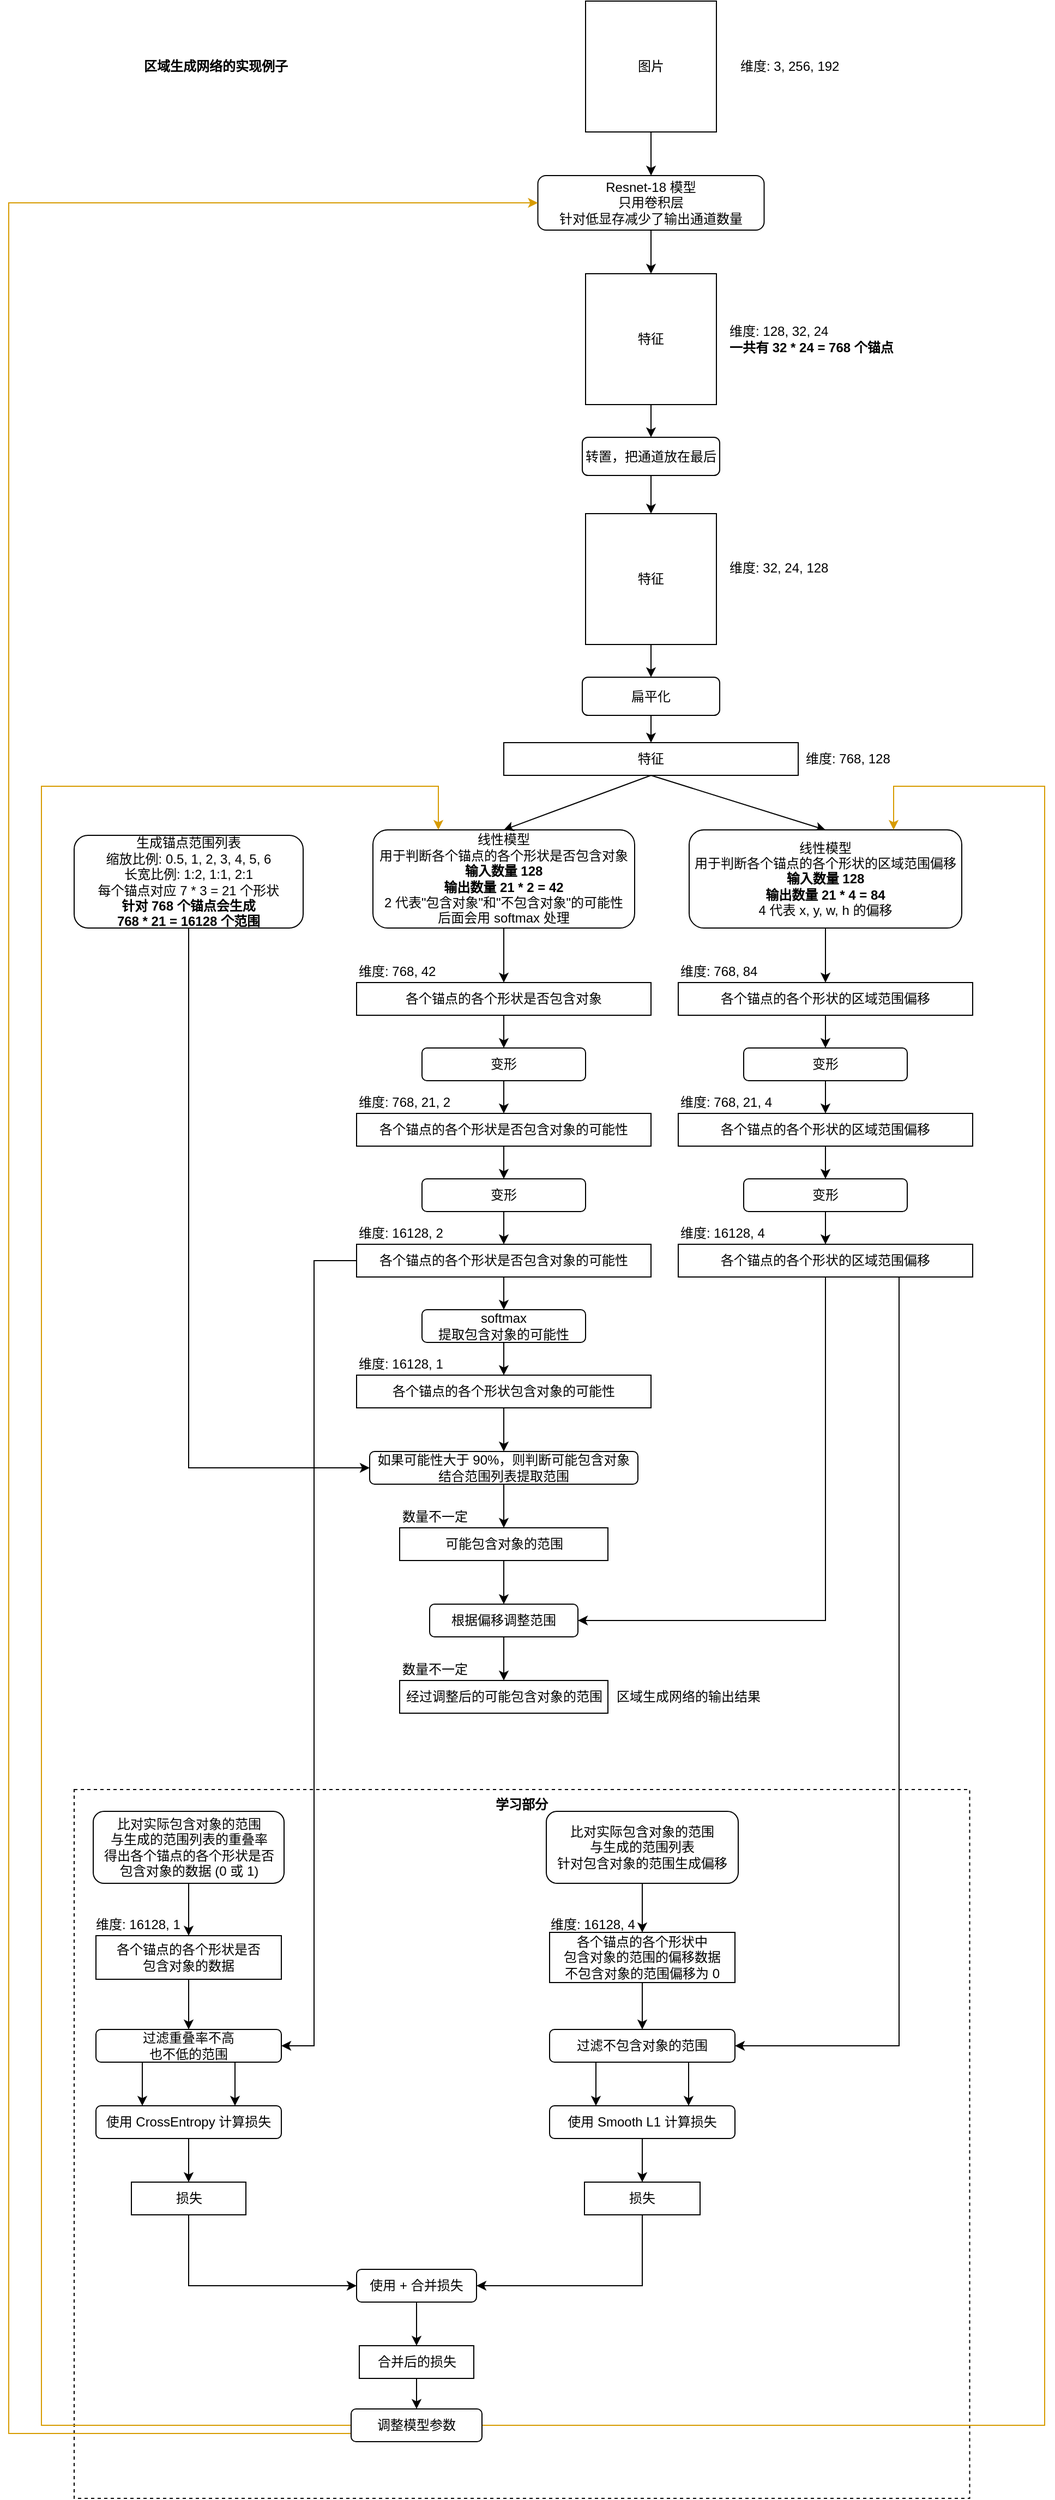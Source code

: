 <mxfile version="13.6.2" type="device"><diagram id="x1ojSCK7FG5JWZgKHI72" name="Page-1"><mxGraphModel dx="1745" dy="653" grid="1" gridSize="10" guides="1" tooltips="1" connect="1" arrows="1" fold="1" page="1" pageScale="1" pageWidth="827" pageHeight="1169" math="0" shadow="0"><root><mxCell id="0"/><mxCell id="1" parent="0"/><mxCell id="FKtg7yRltJ-KDCpmRgLH-103" value="&lt;span style=&quot;font-weight: 700&quot;&gt;学习部分&lt;/span&gt;" style="rounded=0;whiteSpace=wrap;html=1;align=center;fillColor=none;dashed=1;verticalAlign=top;" vertex="1" parent="1"><mxGeometry y="1740" width="821.25" height="650" as="geometry"/></mxCell><mxCell id="FKtg7yRltJ-KDCpmRgLH-3" style="edgeStyle=orthogonalEdgeStyle;rounded=0;orthogonalLoop=1;jettySize=auto;html=1;exitX=0.5;exitY=1;exitDx=0;exitDy=0;" edge="1" parent="1" source="FKtg7yRltJ-KDCpmRgLH-1" target="FKtg7yRltJ-KDCpmRgLH-2"><mxGeometry relative="1" as="geometry"/></mxCell><mxCell id="FKtg7yRltJ-KDCpmRgLH-1" value="图片" style="rounded=0;whiteSpace=wrap;html=1;" vertex="1" parent="1"><mxGeometry x="469" y="100" width="120" height="120" as="geometry"/></mxCell><mxCell id="FKtg7yRltJ-KDCpmRgLH-6" style="edgeStyle=orthogonalEdgeStyle;rounded=0;orthogonalLoop=1;jettySize=auto;html=1;exitX=0.5;exitY=1;exitDx=0;exitDy=0;entryX=0.5;entryY=0;entryDx=0;entryDy=0;" edge="1" parent="1" source="FKtg7yRltJ-KDCpmRgLH-2" target="FKtg7yRltJ-KDCpmRgLH-5"><mxGeometry relative="1" as="geometry"/></mxCell><mxCell id="FKtg7yRltJ-KDCpmRgLH-2" value="Resnet-18 模型&lt;br&gt;只用卷积层&lt;br&gt;针对低显存减少了输出通道数量" style="rounded=1;whiteSpace=wrap;html=1;align=center;" vertex="1" parent="1"><mxGeometry x="425.25" y="260" width="207.5" height="50" as="geometry"/></mxCell><mxCell id="FKtg7yRltJ-KDCpmRgLH-4" value="维度: 3, 256, 192" style="text;html=1;strokeColor=none;fillColor=none;align=left;verticalAlign=middle;whiteSpace=wrap;rounded=0;" vertex="1" parent="1"><mxGeometry x="609" y="150" width="140" height="20" as="geometry"/></mxCell><mxCell id="FKtg7yRltJ-KDCpmRgLH-14" style="edgeStyle=none;rounded=0;orthogonalLoop=1;jettySize=auto;html=1;exitX=0.5;exitY=1;exitDx=0;exitDy=0;entryX=0.5;entryY=0;entryDx=0;entryDy=0;" edge="1" parent="1" source="FKtg7yRltJ-KDCpmRgLH-5" target="FKtg7yRltJ-KDCpmRgLH-13"><mxGeometry relative="1" as="geometry"/></mxCell><mxCell id="FKtg7yRltJ-KDCpmRgLH-5" value="特征" style="rounded=0;whiteSpace=wrap;html=1;" vertex="1" parent="1"><mxGeometry x="469" y="350" width="120" height="120" as="geometry"/></mxCell><mxCell id="FKtg7yRltJ-KDCpmRgLH-7" value="维度: 128, 32, 24&lt;br&gt;&lt;b&gt;一共有 32 * 24 = 768 个锚点&lt;/b&gt;" style="text;html=1;strokeColor=none;fillColor=none;align=left;verticalAlign=middle;whiteSpace=wrap;rounded=0;" vertex="1" parent="1"><mxGeometry x="599" y="395" width="160" height="30" as="geometry"/></mxCell><mxCell id="FKtg7yRltJ-KDCpmRgLH-49" style="edgeStyle=none;rounded=0;orthogonalLoop=1;jettySize=auto;html=1;exitX=0.5;exitY=1;exitDx=0;exitDy=0;entryX=0;entryY=0.5;entryDx=0;entryDy=0;" edge="1" parent="1" source="FKtg7yRltJ-KDCpmRgLH-9" target="FKtg7yRltJ-KDCpmRgLH-47"><mxGeometry relative="1" as="geometry"><Array as="points"><mxPoint x="105" y="1445"/></Array></mxGeometry></mxCell><mxCell id="FKtg7yRltJ-KDCpmRgLH-9" value="生成锚点范围列表&lt;br&gt;缩放比例: 0.5, 1, 2, 3, 4, 5, 6&lt;br&gt;长宽比例: 1:2, 1:1, 2:1&lt;br&gt;每个锚点对应 7 * 3 = 21 个形状&lt;br&gt;&lt;b&gt;针对 768 个锚点会生成&lt;br&gt;768 * 21 = 16128 个范围&lt;/b&gt;" style="rounded=1;whiteSpace=wrap;html=1;align=center;" vertex="1" parent="1"><mxGeometry y="865" width="210" height="85" as="geometry"/></mxCell><mxCell id="FKtg7yRltJ-KDCpmRgLH-25" style="edgeStyle=none;rounded=0;orthogonalLoop=1;jettySize=auto;html=1;exitX=0.5;exitY=1;exitDx=0;exitDy=0;" edge="1" parent="1" source="FKtg7yRltJ-KDCpmRgLH-11" target="FKtg7yRltJ-KDCpmRgLH-24"><mxGeometry relative="1" as="geometry"/></mxCell><mxCell id="FKtg7yRltJ-KDCpmRgLH-11" value="线性模型&lt;br&gt;用于判断各个锚点的各个形状是否包含对象&lt;br&gt;&lt;b&gt;输入数量 128&lt;br&gt;输出数量 21 * 2 = 42&lt;br&gt;&lt;/b&gt;2 代表&quot;包含对象&quot;和&quot;不包含对象&quot;的可能性&lt;br&gt;后面会用 softmax 处理" style="rounded=1;whiteSpace=wrap;html=1;align=center;" vertex="1" parent="1"><mxGeometry x="274" y="860" width="240" height="90" as="geometry"/></mxCell><mxCell id="FKtg7yRltJ-KDCpmRgLH-16" style="edgeStyle=none;rounded=0;orthogonalLoop=1;jettySize=auto;html=1;exitX=0.5;exitY=1;exitDx=0;exitDy=0;" edge="1" parent="1" source="FKtg7yRltJ-KDCpmRgLH-13" target="FKtg7yRltJ-KDCpmRgLH-15"><mxGeometry relative="1" as="geometry"/></mxCell><mxCell id="FKtg7yRltJ-KDCpmRgLH-13" value="转置，把通道放在最后" style="rounded=1;whiteSpace=wrap;html=1;align=center;" vertex="1" parent="1"><mxGeometry x="466" y="500" width="126" height="35" as="geometry"/></mxCell><mxCell id="FKtg7yRltJ-KDCpmRgLH-19" style="edgeStyle=none;rounded=0;orthogonalLoop=1;jettySize=auto;html=1;exitX=0.5;exitY=1;exitDx=0;exitDy=0;entryX=0.5;entryY=0;entryDx=0;entryDy=0;" edge="1" parent="1" source="FKtg7yRltJ-KDCpmRgLH-15" target="FKtg7yRltJ-KDCpmRgLH-18"><mxGeometry relative="1" as="geometry"/></mxCell><mxCell id="FKtg7yRltJ-KDCpmRgLH-15" value="特征" style="rounded=0;whiteSpace=wrap;html=1;" vertex="1" parent="1"><mxGeometry x="469" y="570" width="120" height="120" as="geometry"/></mxCell><mxCell id="FKtg7yRltJ-KDCpmRgLH-17" value="维度: 32, 24, 128" style="text;html=1;strokeColor=none;fillColor=none;align=left;verticalAlign=middle;whiteSpace=wrap;rounded=0;" vertex="1" parent="1"><mxGeometry x="599" y="605" width="140" height="30" as="geometry"/></mxCell><mxCell id="FKtg7yRltJ-KDCpmRgLH-21" style="edgeStyle=none;rounded=0;orthogonalLoop=1;jettySize=auto;html=1;exitX=0.5;exitY=1;exitDx=0;exitDy=0;entryX=0.5;entryY=0;entryDx=0;entryDy=0;" edge="1" parent="1" source="FKtg7yRltJ-KDCpmRgLH-18" target="FKtg7yRltJ-KDCpmRgLH-20"><mxGeometry relative="1" as="geometry"/></mxCell><mxCell id="FKtg7yRltJ-KDCpmRgLH-18" value="扁平化" style="rounded=1;whiteSpace=wrap;html=1;align=center;" vertex="1" parent="1"><mxGeometry x="466" y="720" width="126" height="35" as="geometry"/></mxCell><mxCell id="FKtg7yRltJ-KDCpmRgLH-23" style="edgeStyle=none;rounded=0;orthogonalLoop=1;jettySize=auto;html=1;exitX=0.5;exitY=1;exitDx=0;exitDy=0;entryX=0.5;entryY=0;entryDx=0;entryDy=0;" edge="1" parent="1" source="FKtg7yRltJ-KDCpmRgLH-20" target="FKtg7yRltJ-KDCpmRgLH-11"><mxGeometry relative="1" as="geometry"/></mxCell><mxCell id="FKtg7yRltJ-KDCpmRgLH-28" style="edgeStyle=none;rounded=0;orthogonalLoop=1;jettySize=auto;html=1;exitX=0.5;exitY=1;exitDx=0;exitDy=0;entryX=0.5;entryY=0;entryDx=0;entryDy=0;" edge="1" parent="1" source="FKtg7yRltJ-KDCpmRgLH-20" target="FKtg7yRltJ-KDCpmRgLH-27"><mxGeometry relative="1" as="geometry"/></mxCell><mxCell id="FKtg7yRltJ-KDCpmRgLH-20" value="特征" style="rounded=0;whiteSpace=wrap;html=1;" vertex="1" parent="1"><mxGeometry x="394" y="780" width="270" height="30" as="geometry"/></mxCell><mxCell id="FKtg7yRltJ-KDCpmRgLH-22" value="维度: 768, 128" style="text;html=1;strokeColor=none;fillColor=none;align=left;verticalAlign=middle;whiteSpace=wrap;rounded=0;" vertex="1" parent="1"><mxGeometry x="669" y="780" width="140" height="30" as="geometry"/></mxCell><mxCell id="FKtg7yRltJ-KDCpmRgLH-33" style="edgeStyle=none;rounded=0;orthogonalLoop=1;jettySize=auto;html=1;exitX=0.5;exitY=1;exitDx=0;exitDy=0;" edge="1" parent="1" source="FKtg7yRltJ-KDCpmRgLH-24" target="FKtg7yRltJ-KDCpmRgLH-32"><mxGeometry relative="1" as="geometry"/></mxCell><mxCell id="FKtg7yRltJ-KDCpmRgLH-24" value="各个锚点的各个形状是否包含对象" style="rounded=0;whiteSpace=wrap;html=1;" vertex="1" parent="1"><mxGeometry x="259" y="1000" width="270" height="30" as="geometry"/></mxCell><mxCell id="FKtg7yRltJ-KDCpmRgLH-26" value="维度: 768, 42" style="text;html=1;strokeColor=none;fillColor=none;align=left;verticalAlign=middle;whiteSpace=wrap;rounded=0;" vertex="1" parent="1"><mxGeometry x="259" y="980" width="140" height="20" as="geometry"/></mxCell><mxCell id="FKtg7yRltJ-KDCpmRgLH-30" style="edgeStyle=none;rounded=0;orthogonalLoop=1;jettySize=auto;html=1;exitX=0.5;exitY=1;exitDx=0;exitDy=0;" edge="1" parent="1" source="FKtg7yRltJ-KDCpmRgLH-27" target="FKtg7yRltJ-KDCpmRgLH-29"><mxGeometry relative="1" as="geometry"/></mxCell><mxCell id="FKtg7yRltJ-KDCpmRgLH-27" value="线性模型&lt;br&gt;用于判断各个锚点的各个形状的区域范围偏移&lt;br&gt;&lt;b&gt;输入数量 128&lt;br&gt;输出数量 21 * 4 = 84&lt;br&gt;&lt;/b&gt;4 代表 x, y, w, h 的偏移" style="rounded=1;whiteSpace=wrap;html=1;align=center;" vertex="1" parent="1"><mxGeometry x="564" y="860" width="250" height="90" as="geometry"/></mxCell><mxCell id="FKtg7yRltJ-KDCpmRgLH-106" style="edgeStyle=orthogonalEdgeStyle;rounded=0;orthogonalLoop=1;jettySize=auto;html=1;exitX=0.5;exitY=1;exitDx=0;exitDy=0;" edge="1" parent="1" source="FKtg7yRltJ-KDCpmRgLH-29" target="FKtg7yRltJ-KDCpmRgLH-105"><mxGeometry relative="1" as="geometry"/></mxCell><mxCell id="FKtg7yRltJ-KDCpmRgLH-29" value="各个锚点的各个形状的区域范围偏移" style="rounded=0;whiteSpace=wrap;html=1;" vertex="1" parent="1"><mxGeometry x="554" y="1000" width="270" height="30" as="geometry"/></mxCell><mxCell id="FKtg7yRltJ-KDCpmRgLH-31" value="维度: 768, 84" style="text;html=1;strokeColor=none;fillColor=none;align=left;verticalAlign=middle;whiteSpace=wrap;rounded=0;" vertex="1" parent="1"><mxGeometry x="554" y="980" width="140" height="20" as="geometry"/></mxCell><mxCell id="FKtg7yRltJ-KDCpmRgLH-35" style="edgeStyle=none;rounded=0;orthogonalLoop=1;jettySize=auto;html=1;exitX=0.5;exitY=1;exitDx=0;exitDy=0;" edge="1" parent="1" source="FKtg7yRltJ-KDCpmRgLH-32" target="FKtg7yRltJ-KDCpmRgLH-34"><mxGeometry relative="1" as="geometry"/></mxCell><mxCell id="FKtg7yRltJ-KDCpmRgLH-32" value="变形" style="rounded=1;whiteSpace=wrap;html=1;align=center;" vertex="1" parent="1"><mxGeometry x="319" y="1060" width="150" height="30" as="geometry"/></mxCell><mxCell id="FKtg7yRltJ-KDCpmRgLH-34" value="各个锚点的各个形状是否包含对象的可能性" style="rounded=0;whiteSpace=wrap;html=1;" vertex="1" parent="1"><mxGeometry x="259" y="1120" width="270" height="30" as="geometry"/></mxCell><mxCell id="FKtg7yRltJ-KDCpmRgLH-36" value="维度: 768, 21, 2" style="text;html=1;strokeColor=none;fillColor=none;align=left;verticalAlign=middle;whiteSpace=wrap;rounded=0;" vertex="1" parent="1"><mxGeometry x="259" y="1100" width="140" height="20" as="geometry"/></mxCell><mxCell id="FKtg7yRltJ-KDCpmRgLH-37" style="edgeStyle=none;rounded=0;orthogonalLoop=1;jettySize=auto;html=1;exitX=0.5;exitY=1;exitDx=0;exitDy=0;" edge="1" parent="1" target="FKtg7yRltJ-KDCpmRgLH-39"><mxGeometry relative="1" as="geometry"><mxPoint x="394" y="1150" as="sourcePoint"/></mxGeometry></mxCell><mxCell id="FKtg7yRltJ-KDCpmRgLH-38" style="edgeStyle=none;rounded=0;orthogonalLoop=1;jettySize=auto;html=1;exitX=0.5;exitY=1;exitDx=0;exitDy=0;" edge="1" parent="1" source="FKtg7yRltJ-KDCpmRgLH-39" target="FKtg7yRltJ-KDCpmRgLH-40"><mxGeometry relative="1" as="geometry"/></mxCell><mxCell id="FKtg7yRltJ-KDCpmRgLH-39" value="变形" style="rounded=1;whiteSpace=wrap;html=1;align=center;" vertex="1" parent="1"><mxGeometry x="319" y="1180" width="150" height="30" as="geometry"/></mxCell><mxCell id="FKtg7yRltJ-KDCpmRgLH-43" style="edgeStyle=none;rounded=0;orthogonalLoop=1;jettySize=auto;html=1;exitX=0.5;exitY=1;exitDx=0;exitDy=0;" edge="1" parent="1" source="FKtg7yRltJ-KDCpmRgLH-40" target="FKtg7yRltJ-KDCpmRgLH-42"><mxGeometry relative="1" as="geometry"/></mxCell><mxCell id="FKtg7yRltJ-KDCpmRgLH-67" style="edgeStyle=none;rounded=0;orthogonalLoop=1;jettySize=auto;html=1;exitX=0;exitY=0.5;exitDx=0;exitDy=0;entryX=1;entryY=0.5;entryDx=0;entryDy=0;" edge="1" parent="1" source="FKtg7yRltJ-KDCpmRgLH-40" target="FKtg7yRltJ-KDCpmRgLH-81"><mxGeometry relative="1" as="geometry"><Array as="points"><mxPoint x="220" y="1255"/><mxPoint x="220" y="1975"/></Array></mxGeometry></mxCell><mxCell id="FKtg7yRltJ-KDCpmRgLH-40" value="各个锚点的各个形状是否包含对象的可能性" style="rounded=0;whiteSpace=wrap;html=1;" vertex="1" parent="1"><mxGeometry x="259" y="1240" width="270" height="30" as="geometry"/></mxCell><mxCell id="FKtg7yRltJ-KDCpmRgLH-41" value="维度: 16128, 2" style="text;html=1;strokeColor=none;fillColor=none;align=left;verticalAlign=middle;whiteSpace=wrap;rounded=0;" vertex="1" parent="1"><mxGeometry x="259" y="1220" width="140" height="20" as="geometry"/></mxCell><mxCell id="FKtg7yRltJ-KDCpmRgLH-45" style="edgeStyle=none;rounded=0;orthogonalLoop=1;jettySize=auto;html=1;exitX=0.5;exitY=1;exitDx=0;exitDy=0;" edge="1" parent="1" source="FKtg7yRltJ-KDCpmRgLH-42" target="FKtg7yRltJ-KDCpmRgLH-44"><mxGeometry relative="1" as="geometry"/></mxCell><mxCell id="FKtg7yRltJ-KDCpmRgLH-42" value="softmax&lt;br&gt;提取包含对象的可能性" style="rounded=1;whiteSpace=wrap;html=1;align=center;" vertex="1" parent="1"><mxGeometry x="319" y="1300" width="150" height="30" as="geometry"/></mxCell><mxCell id="FKtg7yRltJ-KDCpmRgLH-48" style="edgeStyle=none;rounded=0;orthogonalLoop=1;jettySize=auto;html=1;exitX=0.5;exitY=1;exitDx=0;exitDy=0;" edge="1" parent="1" source="FKtg7yRltJ-KDCpmRgLH-44" target="FKtg7yRltJ-KDCpmRgLH-47"><mxGeometry relative="1" as="geometry"/></mxCell><mxCell id="FKtg7yRltJ-KDCpmRgLH-44" value="各个锚点的各个形状包含对象的可能性" style="rounded=0;whiteSpace=wrap;html=1;" vertex="1" parent="1"><mxGeometry x="259" y="1360" width="270" height="30" as="geometry"/></mxCell><mxCell id="FKtg7yRltJ-KDCpmRgLH-46" value="维度: 16128, 1" style="text;html=1;strokeColor=none;fillColor=none;align=left;verticalAlign=middle;whiteSpace=wrap;rounded=0;" vertex="1" parent="1"><mxGeometry x="259" y="1340" width="140" height="20" as="geometry"/></mxCell><mxCell id="FKtg7yRltJ-KDCpmRgLH-52" style="edgeStyle=none;rounded=0;orthogonalLoop=1;jettySize=auto;html=1;exitX=0.5;exitY=1;exitDx=0;exitDy=0;" edge="1" parent="1" source="FKtg7yRltJ-KDCpmRgLH-47" target="FKtg7yRltJ-KDCpmRgLH-50"><mxGeometry relative="1" as="geometry"/></mxCell><mxCell id="FKtg7yRltJ-KDCpmRgLH-47" value="如果可能性大于 90%，则判断可能包含对象&lt;br&gt;结合范围列表提取范围" style="rounded=1;whiteSpace=wrap;html=1;align=center;" vertex="1" parent="1"><mxGeometry x="271" y="1430" width="246" height="30" as="geometry"/></mxCell><mxCell id="FKtg7yRltJ-KDCpmRgLH-56" style="edgeStyle=none;rounded=0;orthogonalLoop=1;jettySize=auto;html=1;exitX=0.5;exitY=1;exitDx=0;exitDy=0;entryX=0.5;entryY=0;entryDx=0;entryDy=0;" edge="1" parent="1" source="FKtg7yRltJ-KDCpmRgLH-50" target="FKtg7yRltJ-KDCpmRgLH-54"><mxGeometry relative="1" as="geometry"/></mxCell><mxCell id="FKtg7yRltJ-KDCpmRgLH-50" value="可能包含对象的范围" style="rounded=0;whiteSpace=wrap;html=1;" vertex="1" parent="1"><mxGeometry x="298.5" y="1500" width="191" height="30" as="geometry"/></mxCell><mxCell id="FKtg7yRltJ-KDCpmRgLH-51" value="数量不一定" style="text;html=1;strokeColor=none;fillColor=none;align=left;verticalAlign=middle;whiteSpace=wrap;rounded=0;" vertex="1" parent="1"><mxGeometry x="298.5" y="1480" width="71.5" height="20" as="geometry"/></mxCell><mxCell id="FKtg7yRltJ-KDCpmRgLH-53" value="区域生成网络的实现例子" style="text;html=1;strokeColor=none;fillColor=none;align=center;verticalAlign=middle;whiteSpace=wrap;rounded=0;fontStyle=1" vertex="1" parent="1"><mxGeometry x="60" y="150" width="140" height="20" as="geometry"/></mxCell><mxCell id="FKtg7yRltJ-KDCpmRgLH-59" style="edgeStyle=none;rounded=0;orthogonalLoop=1;jettySize=auto;html=1;exitX=0.5;exitY=1;exitDx=0;exitDy=0;" edge="1" parent="1" source="FKtg7yRltJ-KDCpmRgLH-54" target="FKtg7yRltJ-KDCpmRgLH-58"><mxGeometry relative="1" as="geometry"/></mxCell><mxCell id="FKtg7yRltJ-KDCpmRgLH-54" value="根据偏移调整范围" style="rounded=1;whiteSpace=wrap;html=1;align=center;" vertex="1" parent="1"><mxGeometry x="326" y="1570" width="136" height="30" as="geometry"/></mxCell><mxCell id="FKtg7yRltJ-KDCpmRgLH-58" value="经过调整后的可能包含对象的范围" style="rounded=0;whiteSpace=wrap;html=1;" vertex="1" parent="1"><mxGeometry x="298.5" y="1640" width="191" height="30" as="geometry"/></mxCell><mxCell id="FKtg7yRltJ-KDCpmRgLH-62" style="edgeStyle=none;rounded=0;orthogonalLoop=1;jettySize=auto;html=1;exitX=0.5;exitY=1;exitDx=0;exitDy=0;entryX=0.5;entryY=0;entryDx=0;entryDy=0;" edge="1" parent="1" source="FKtg7yRltJ-KDCpmRgLH-60" target="FKtg7yRltJ-KDCpmRgLH-61"><mxGeometry relative="1" as="geometry"/></mxCell><mxCell id="FKtg7yRltJ-KDCpmRgLH-60" value="比对实际包含对象的范围&lt;br&gt;与生成的范围列表的重叠率&lt;br&gt;得出各个锚点的各个形状是否&lt;br&gt;包含对象的数据 (0 或 1)" style="rounded=1;whiteSpace=wrap;html=1;align=center;" vertex="1" parent="1"><mxGeometry x="17.5" y="1760" width="175" height="66" as="geometry"/></mxCell><mxCell id="FKtg7yRltJ-KDCpmRgLH-82" style="edgeStyle=none;rounded=0;orthogonalLoop=1;jettySize=auto;html=1;exitX=0.5;exitY=1;exitDx=0;exitDy=0;" edge="1" parent="1" source="FKtg7yRltJ-KDCpmRgLH-61" target="FKtg7yRltJ-KDCpmRgLH-81"><mxGeometry relative="1" as="geometry"/></mxCell><mxCell id="FKtg7yRltJ-KDCpmRgLH-61" value="&lt;span&gt;各个锚点的各个形状是否&lt;/span&gt;&lt;br&gt;&lt;span&gt;包含对象的数据&lt;/span&gt;" style="rounded=0;whiteSpace=wrap;html=1;align=center;" vertex="1" parent="1"><mxGeometry x="20" y="1874" width="170" height="40" as="geometry"/></mxCell><mxCell id="FKtg7yRltJ-KDCpmRgLH-63" value="维度: 16128, 1" style="text;html=1;strokeColor=none;fillColor=none;align=left;verticalAlign=middle;whiteSpace=wrap;rounded=0;" vertex="1" parent="1"><mxGeometry x="17.5" y="1854" width="82.5" height="20" as="geometry"/></mxCell><mxCell id="FKtg7yRltJ-KDCpmRgLH-70" style="edgeStyle=none;rounded=0;orthogonalLoop=1;jettySize=auto;html=1;exitX=0.5;exitY=1;exitDx=0;exitDy=0;entryX=0.5;entryY=0;entryDx=0;entryDy=0;" edge="1" parent="1" source="FKtg7yRltJ-KDCpmRgLH-65" target="FKtg7yRltJ-KDCpmRgLH-69"><mxGeometry relative="1" as="geometry"/></mxCell><mxCell id="FKtg7yRltJ-KDCpmRgLH-65" value="使用 CrossEntropy 计算损失" style="rounded=1;whiteSpace=wrap;html=1;align=center;" vertex="1" parent="1"><mxGeometry x="20" y="2030" width="170" height="30" as="geometry"/></mxCell><mxCell id="FKtg7yRltJ-KDCpmRgLH-93" style="edgeStyle=none;rounded=0;orthogonalLoop=1;jettySize=auto;html=1;exitX=0.5;exitY=1;exitDx=0;exitDy=0;entryX=0;entryY=0.5;entryDx=0;entryDy=0;" edge="1" parent="1" source="FKtg7yRltJ-KDCpmRgLH-69" target="FKtg7yRltJ-KDCpmRgLH-92"><mxGeometry relative="1" as="geometry"><Array as="points"><mxPoint x="105" y="2195"/></Array></mxGeometry></mxCell><mxCell id="FKtg7yRltJ-KDCpmRgLH-69" value="损失" style="rounded=0;whiteSpace=wrap;html=1;align=center;" vertex="1" parent="1"><mxGeometry x="52.5" y="2100" width="105" height="30" as="geometry"/></mxCell><mxCell id="FKtg7yRltJ-KDCpmRgLH-72" value="数量不一定" style="text;html=1;strokeColor=none;fillColor=none;align=left;verticalAlign=middle;whiteSpace=wrap;rounded=0;" vertex="1" parent="1"><mxGeometry x="298.5" y="1620" width="71.5" height="20" as="geometry"/></mxCell><mxCell id="FKtg7yRltJ-KDCpmRgLH-77" style="edgeStyle=none;rounded=0;orthogonalLoop=1;jettySize=auto;html=1;exitX=0.5;exitY=1;exitDx=0;exitDy=0;" edge="1" parent="1" source="FKtg7yRltJ-KDCpmRgLH-74" target="FKtg7yRltJ-KDCpmRgLH-75"><mxGeometry relative="1" as="geometry"/></mxCell><mxCell id="FKtg7yRltJ-KDCpmRgLH-74" value="比对实际包含对象的范围&lt;br&gt;与生成的范围列表&lt;br&gt;针对包含对象的范围生成偏移" style="rounded=1;whiteSpace=wrap;html=1;align=center;" vertex="1" parent="1"><mxGeometry x="433" y="1760" width="176" height="66" as="geometry"/></mxCell><mxCell id="FKtg7yRltJ-KDCpmRgLH-85" style="edgeStyle=none;rounded=0;orthogonalLoop=1;jettySize=auto;html=1;exitX=0.5;exitY=1;exitDx=0;exitDy=0;entryX=0.5;entryY=0;entryDx=0;entryDy=0;" edge="1" parent="1" source="FKtg7yRltJ-KDCpmRgLH-75" target="FKtg7yRltJ-KDCpmRgLH-84"><mxGeometry relative="1" as="geometry"/></mxCell><mxCell id="FKtg7yRltJ-KDCpmRgLH-75" value="&lt;span&gt;各个锚点的各个形状中&lt;br&gt;包含对象的范围的偏移数据&lt;br&gt;不包含对象的范围偏移为 0&lt;br&gt;&lt;/span&gt;" style="rounded=0;whiteSpace=wrap;html=1;align=center;" vertex="1" parent="1"><mxGeometry x="436" y="1871" width="170" height="46" as="geometry"/></mxCell><mxCell id="FKtg7yRltJ-KDCpmRgLH-76" style="edgeStyle=none;rounded=0;orthogonalLoop=1;jettySize=auto;html=1;entryX=0.5;entryY=0;entryDx=0;entryDy=0;" edge="1" parent="1" source="FKtg7yRltJ-KDCpmRgLH-75" target="FKtg7yRltJ-KDCpmRgLH-75"><mxGeometry relative="1" as="geometry"/></mxCell><mxCell id="FKtg7yRltJ-KDCpmRgLH-79" value="维度: 16128, 4" style="text;html=1;strokeColor=none;fillColor=none;align=left;verticalAlign=middle;whiteSpace=wrap;rounded=0;" vertex="1" parent="1"><mxGeometry x="434.5" y="1854" width="82.5" height="20" as="geometry"/></mxCell><mxCell id="FKtg7yRltJ-KDCpmRgLH-83" style="edgeStyle=none;rounded=0;orthogonalLoop=1;jettySize=auto;html=1;exitX=0.25;exitY=1;exitDx=0;exitDy=0;entryX=0.25;entryY=0;entryDx=0;entryDy=0;" edge="1" parent="1" source="FKtg7yRltJ-KDCpmRgLH-81" target="FKtg7yRltJ-KDCpmRgLH-65"><mxGeometry relative="1" as="geometry"/></mxCell><mxCell id="FKtg7yRltJ-KDCpmRgLH-119" style="rounded=0;orthogonalLoop=1;jettySize=auto;html=1;exitX=0.75;exitY=1;exitDx=0;exitDy=0;entryX=0.75;entryY=0;entryDx=0;entryDy=0;" edge="1" parent="1" source="FKtg7yRltJ-KDCpmRgLH-81" target="FKtg7yRltJ-KDCpmRgLH-65"><mxGeometry relative="1" as="geometry"/></mxCell><mxCell id="FKtg7yRltJ-KDCpmRgLH-81" value="过滤重叠率不高&lt;br&gt;也不低的范围" style="rounded=1;whiteSpace=wrap;html=1;align=center;" vertex="1" parent="1"><mxGeometry x="20" y="1960" width="170" height="30" as="geometry"/></mxCell><mxCell id="FKtg7yRltJ-KDCpmRgLH-88" style="edgeStyle=none;rounded=0;orthogonalLoop=1;jettySize=auto;html=1;exitX=0.25;exitY=1;exitDx=0;exitDy=0;entryX=0.25;entryY=0;entryDx=0;entryDy=0;" edge="1" parent="1" source="FKtg7yRltJ-KDCpmRgLH-84" target="FKtg7yRltJ-KDCpmRgLH-87"><mxGeometry relative="1" as="geometry"/></mxCell><mxCell id="FKtg7yRltJ-KDCpmRgLH-120" style="edgeStyle=none;rounded=0;orthogonalLoop=1;jettySize=auto;html=1;exitX=0.75;exitY=1;exitDx=0;exitDy=0;entryX=0.75;entryY=0;entryDx=0;entryDy=0;" edge="1" parent="1" source="FKtg7yRltJ-KDCpmRgLH-84" target="FKtg7yRltJ-KDCpmRgLH-87"><mxGeometry relative="1" as="geometry"/></mxCell><mxCell id="FKtg7yRltJ-KDCpmRgLH-84" value="过滤不包含对象的范围" style="rounded=1;whiteSpace=wrap;html=1;align=center;" vertex="1" parent="1"><mxGeometry x="436" y="1960" width="170" height="30" as="geometry"/></mxCell><mxCell id="FKtg7yRltJ-KDCpmRgLH-90" style="edgeStyle=none;rounded=0;orthogonalLoop=1;jettySize=auto;html=1;exitX=0.5;exitY=1;exitDx=0;exitDy=0;" edge="1" parent="1" source="FKtg7yRltJ-KDCpmRgLH-87" target="FKtg7yRltJ-KDCpmRgLH-89"><mxGeometry relative="1" as="geometry"/></mxCell><mxCell id="FKtg7yRltJ-KDCpmRgLH-87" value="使用 Smooth L1 计算损失" style="rounded=1;whiteSpace=wrap;html=1;align=center;" vertex="1" parent="1"><mxGeometry x="436" y="2030" width="170" height="30" as="geometry"/></mxCell><mxCell id="FKtg7yRltJ-KDCpmRgLH-94" style="edgeStyle=none;rounded=0;orthogonalLoop=1;jettySize=auto;html=1;exitX=0.5;exitY=1;exitDx=0;exitDy=0;entryX=1;entryY=0.5;entryDx=0;entryDy=0;" edge="1" parent="1" source="FKtg7yRltJ-KDCpmRgLH-89" target="FKtg7yRltJ-KDCpmRgLH-92"><mxGeometry relative="1" as="geometry"><Array as="points"><mxPoint x="521" y="2195"/></Array></mxGeometry></mxCell><mxCell id="FKtg7yRltJ-KDCpmRgLH-89" value="损失" style="rounded=0;whiteSpace=wrap;html=1;align=center;" vertex="1" parent="1"><mxGeometry x="468" y="2100" width="106" height="30" as="geometry"/></mxCell><mxCell id="FKtg7yRltJ-KDCpmRgLH-96" style="edgeStyle=none;rounded=0;orthogonalLoop=1;jettySize=auto;html=1;exitX=0.5;exitY=1;exitDx=0;exitDy=0;" edge="1" parent="1" source="FKtg7yRltJ-KDCpmRgLH-92" target="FKtg7yRltJ-KDCpmRgLH-95"><mxGeometry relative="1" as="geometry"/></mxCell><mxCell id="FKtg7yRltJ-KDCpmRgLH-92" value="使用 + 合并损失" style="rounded=1;whiteSpace=wrap;html=1;align=center;" vertex="1" parent="1"><mxGeometry x="259" y="2180" width="110" height="30" as="geometry"/></mxCell><mxCell id="FKtg7yRltJ-KDCpmRgLH-98" style="edgeStyle=none;rounded=0;orthogonalLoop=1;jettySize=auto;html=1;exitX=0.5;exitY=1;exitDx=0;exitDy=0;" edge="1" parent="1" source="FKtg7yRltJ-KDCpmRgLH-95" target="FKtg7yRltJ-KDCpmRgLH-97"><mxGeometry relative="1" as="geometry"/></mxCell><mxCell id="FKtg7yRltJ-KDCpmRgLH-95" value="合并后的损失" style="rounded=0;whiteSpace=wrap;html=1;align=center;" vertex="1" parent="1"><mxGeometry x="261.5" y="2250" width="105" height="30" as="geometry"/></mxCell><mxCell id="FKtg7yRltJ-KDCpmRgLH-99" style="edgeStyle=orthogonalEdgeStyle;rounded=0;orthogonalLoop=1;jettySize=auto;html=1;exitX=0;exitY=0.5;exitDx=0;exitDy=0;entryX=0.25;entryY=0;entryDx=0;entryDy=0;fillColor=#ffe6cc;strokeColor=#d79b00;" edge="1" parent="1" source="FKtg7yRltJ-KDCpmRgLH-97" target="FKtg7yRltJ-KDCpmRgLH-11"><mxGeometry relative="1" as="geometry"><Array as="points"><mxPoint x="-30" y="2323"/><mxPoint x="-30" y="820"/><mxPoint x="334" y="820"/></Array></mxGeometry></mxCell><mxCell id="FKtg7yRltJ-KDCpmRgLH-100" style="edgeStyle=orthogonalEdgeStyle;rounded=0;orthogonalLoop=1;jettySize=auto;html=1;exitX=1;exitY=0.5;exitDx=0;exitDy=0;entryX=0.75;entryY=0;entryDx=0;entryDy=0;fillColor=#ffe6cc;strokeColor=#d79b00;" edge="1" parent="1" source="FKtg7yRltJ-KDCpmRgLH-97" target="FKtg7yRltJ-KDCpmRgLH-27"><mxGeometry relative="1" as="geometry"><Array as="points"><mxPoint x="890" y="2323"/><mxPoint x="890" y="820"/><mxPoint x="752" y="820"/></Array></mxGeometry></mxCell><mxCell id="FKtg7yRltJ-KDCpmRgLH-102" style="edgeStyle=orthogonalEdgeStyle;rounded=0;orthogonalLoop=1;jettySize=auto;html=1;exitX=0;exitY=0.75;exitDx=0;exitDy=0;entryX=0;entryY=0.5;entryDx=0;entryDy=0;fillColor=#ffe6cc;strokeColor=#d79b00;" edge="1" parent="1" source="FKtg7yRltJ-KDCpmRgLH-97" target="FKtg7yRltJ-KDCpmRgLH-2"><mxGeometry relative="1" as="geometry"><Array as="points"><mxPoint x="-60" y="2331"/><mxPoint x="-60" y="285"/></Array></mxGeometry></mxCell><mxCell id="FKtg7yRltJ-KDCpmRgLH-97" value="调整模型参数" style="rounded=1;whiteSpace=wrap;html=1;align=center;" vertex="1" parent="1"><mxGeometry x="254" y="2308" width="120" height="30" as="geometry"/></mxCell><mxCell id="FKtg7yRltJ-KDCpmRgLH-108" style="edgeStyle=orthogonalEdgeStyle;rounded=0;orthogonalLoop=1;jettySize=auto;html=1;exitX=0.5;exitY=1;exitDx=0;exitDy=0;" edge="1" parent="1" source="FKtg7yRltJ-KDCpmRgLH-105" target="FKtg7yRltJ-KDCpmRgLH-107"><mxGeometry relative="1" as="geometry"/></mxCell><mxCell id="FKtg7yRltJ-KDCpmRgLH-105" value="变形" style="rounded=1;whiteSpace=wrap;html=1;align=center;" vertex="1" parent="1"><mxGeometry x="614" y="1060" width="150" height="30" as="geometry"/></mxCell><mxCell id="FKtg7yRltJ-KDCpmRgLH-111" style="edgeStyle=orthogonalEdgeStyle;rounded=0;orthogonalLoop=1;jettySize=auto;html=1;exitX=0.5;exitY=1;exitDx=0;exitDy=0;entryX=0.5;entryY=0;entryDx=0;entryDy=0;" edge="1" parent="1" source="FKtg7yRltJ-KDCpmRgLH-107" target="FKtg7yRltJ-KDCpmRgLH-110"><mxGeometry relative="1" as="geometry"/></mxCell><mxCell id="FKtg7yRltJ-KDCpmRgLH-107" value="各个锚点的各个形状的区域范围偏移" style="rounded=0;whiteSpace=wrap;html=1;" vertex="1" parent="1"><mxGeometry x="554" y="1120" width="270" height="30" as="geometry"/></mxCell><mxCell id="FKtg7yRltJ-KDCpmRgLH-109" value="维度: 768, 21, 4" style="text;html=1;strokeColor=none;fillColor=none;align=left;verticalAlign=middle;whiteSpace=wrap;rounded=0;" vertex="1" parent="1"><mxGeometry x="554" y="1100" width="140" height="20" as="geometry"/></mxCell><mxCell id="FKtg7yRltJ-KDCpmRgLH-115" style="edgeStyle=orthogonalEdgeStyle;rounded=0;orthogonalLoop=1;jettySize=auto;html=1;exitX=0.5;exitY=1;exitDx=0;exitDy=0;entryX=0.5;entryY=0;entryDx=0;entryDy=0;" edge="1" parent="1" source="FKtg7yRltJ-KDCpmRgLH-110" target="FKtg7yRltJ-KDCpmRgLH-112"><mxGeometry relative="1" as="geometry"/></mxCell><mxCell id="FKtg7yRltJ-KDCpmRgLH-110" value="变形" style="rounded=1;whiteSpace=wrap;html=1;align=center;" vertex="1" parent="1"><mxGeometry x="614" y="1180" width="150" height="30" as="geometry"/></mxCell><mxCell id="FKtg7yRltJ-KDCpmRgLH-116" style="edgeStyle=orthogonalEdgeStyle;rounded=0;orthogonalLoop=1;jettySize=auto;html=1;exitX=0.5;exitY=1;exitDx=0;exitDy=0;entryX=1;entryY=0.5;entryDx=0;entryDy=0;" edge="1" parent="1" source="FKtg7yRltJ-KDCpmRgLH-112" target="FKtg7yRltJ-KDCpmRgLH-54"><mxGeometry relative="1" as="geometry"/></mxCell><mxCell id="FKtg7yRltJ-KDCpmRgLH-117" style="edgeStyle=orthogonalEdgeStyle;rounded=0;orthogonalLoop=1;jettySize=auto;html=1;exitX=0.75;exitY=1;exitDx=0;exitDy=0;entryX=1;entryY=0.5;entryDx=0;entryDy=0;" edge="1" parent="1" source="FKtg7yRltJ-KDCpmRgLH-112" target="FKtg7yRltJ-KDCpmRgLH-84"><mxGeometry relative="1" as="geometry"/></mxCell><mxCell id="FKtg7yRltJ-KDCpmRgLH-112" value="各个锚点的各个形状的区域范围偏移" style="rounded=0;whiteSpace=wrap;html=1;" vertex="1" parent="1"><mxGeometry x="554" y="1240" width="270" height="30" as="geometry"/></mxCell><mxCell id="FKtg7yRltJ-KDCpmRgLH-113" value="维度: 16128, 4" style="text;html=1;strokeColor=none;fillColor=none;align=left;verticalAlign=middle;whiteSpace=wrap;rounded=0;" vertex="1" parent="1"><mxGeometry x="554" y="1220" width="126" height="20" as="geometry"/></mxCell><mxCell id="FKtg7yRltJ-KDCpmRgLH-118" value="区域生成网络的输出结果" style="text;html=1;strokeColor=none;fillColor=none;align=center;verticalAlign=middle;whiteSpace=wrap;rounded=0;dashed=1;" vertex="1" parent="1"><mxGeometry x="494.25" y="1645" width="138.5" height="20" as="geometry"/></mxCell></root></mxGraphModel></diagram></mxfile>